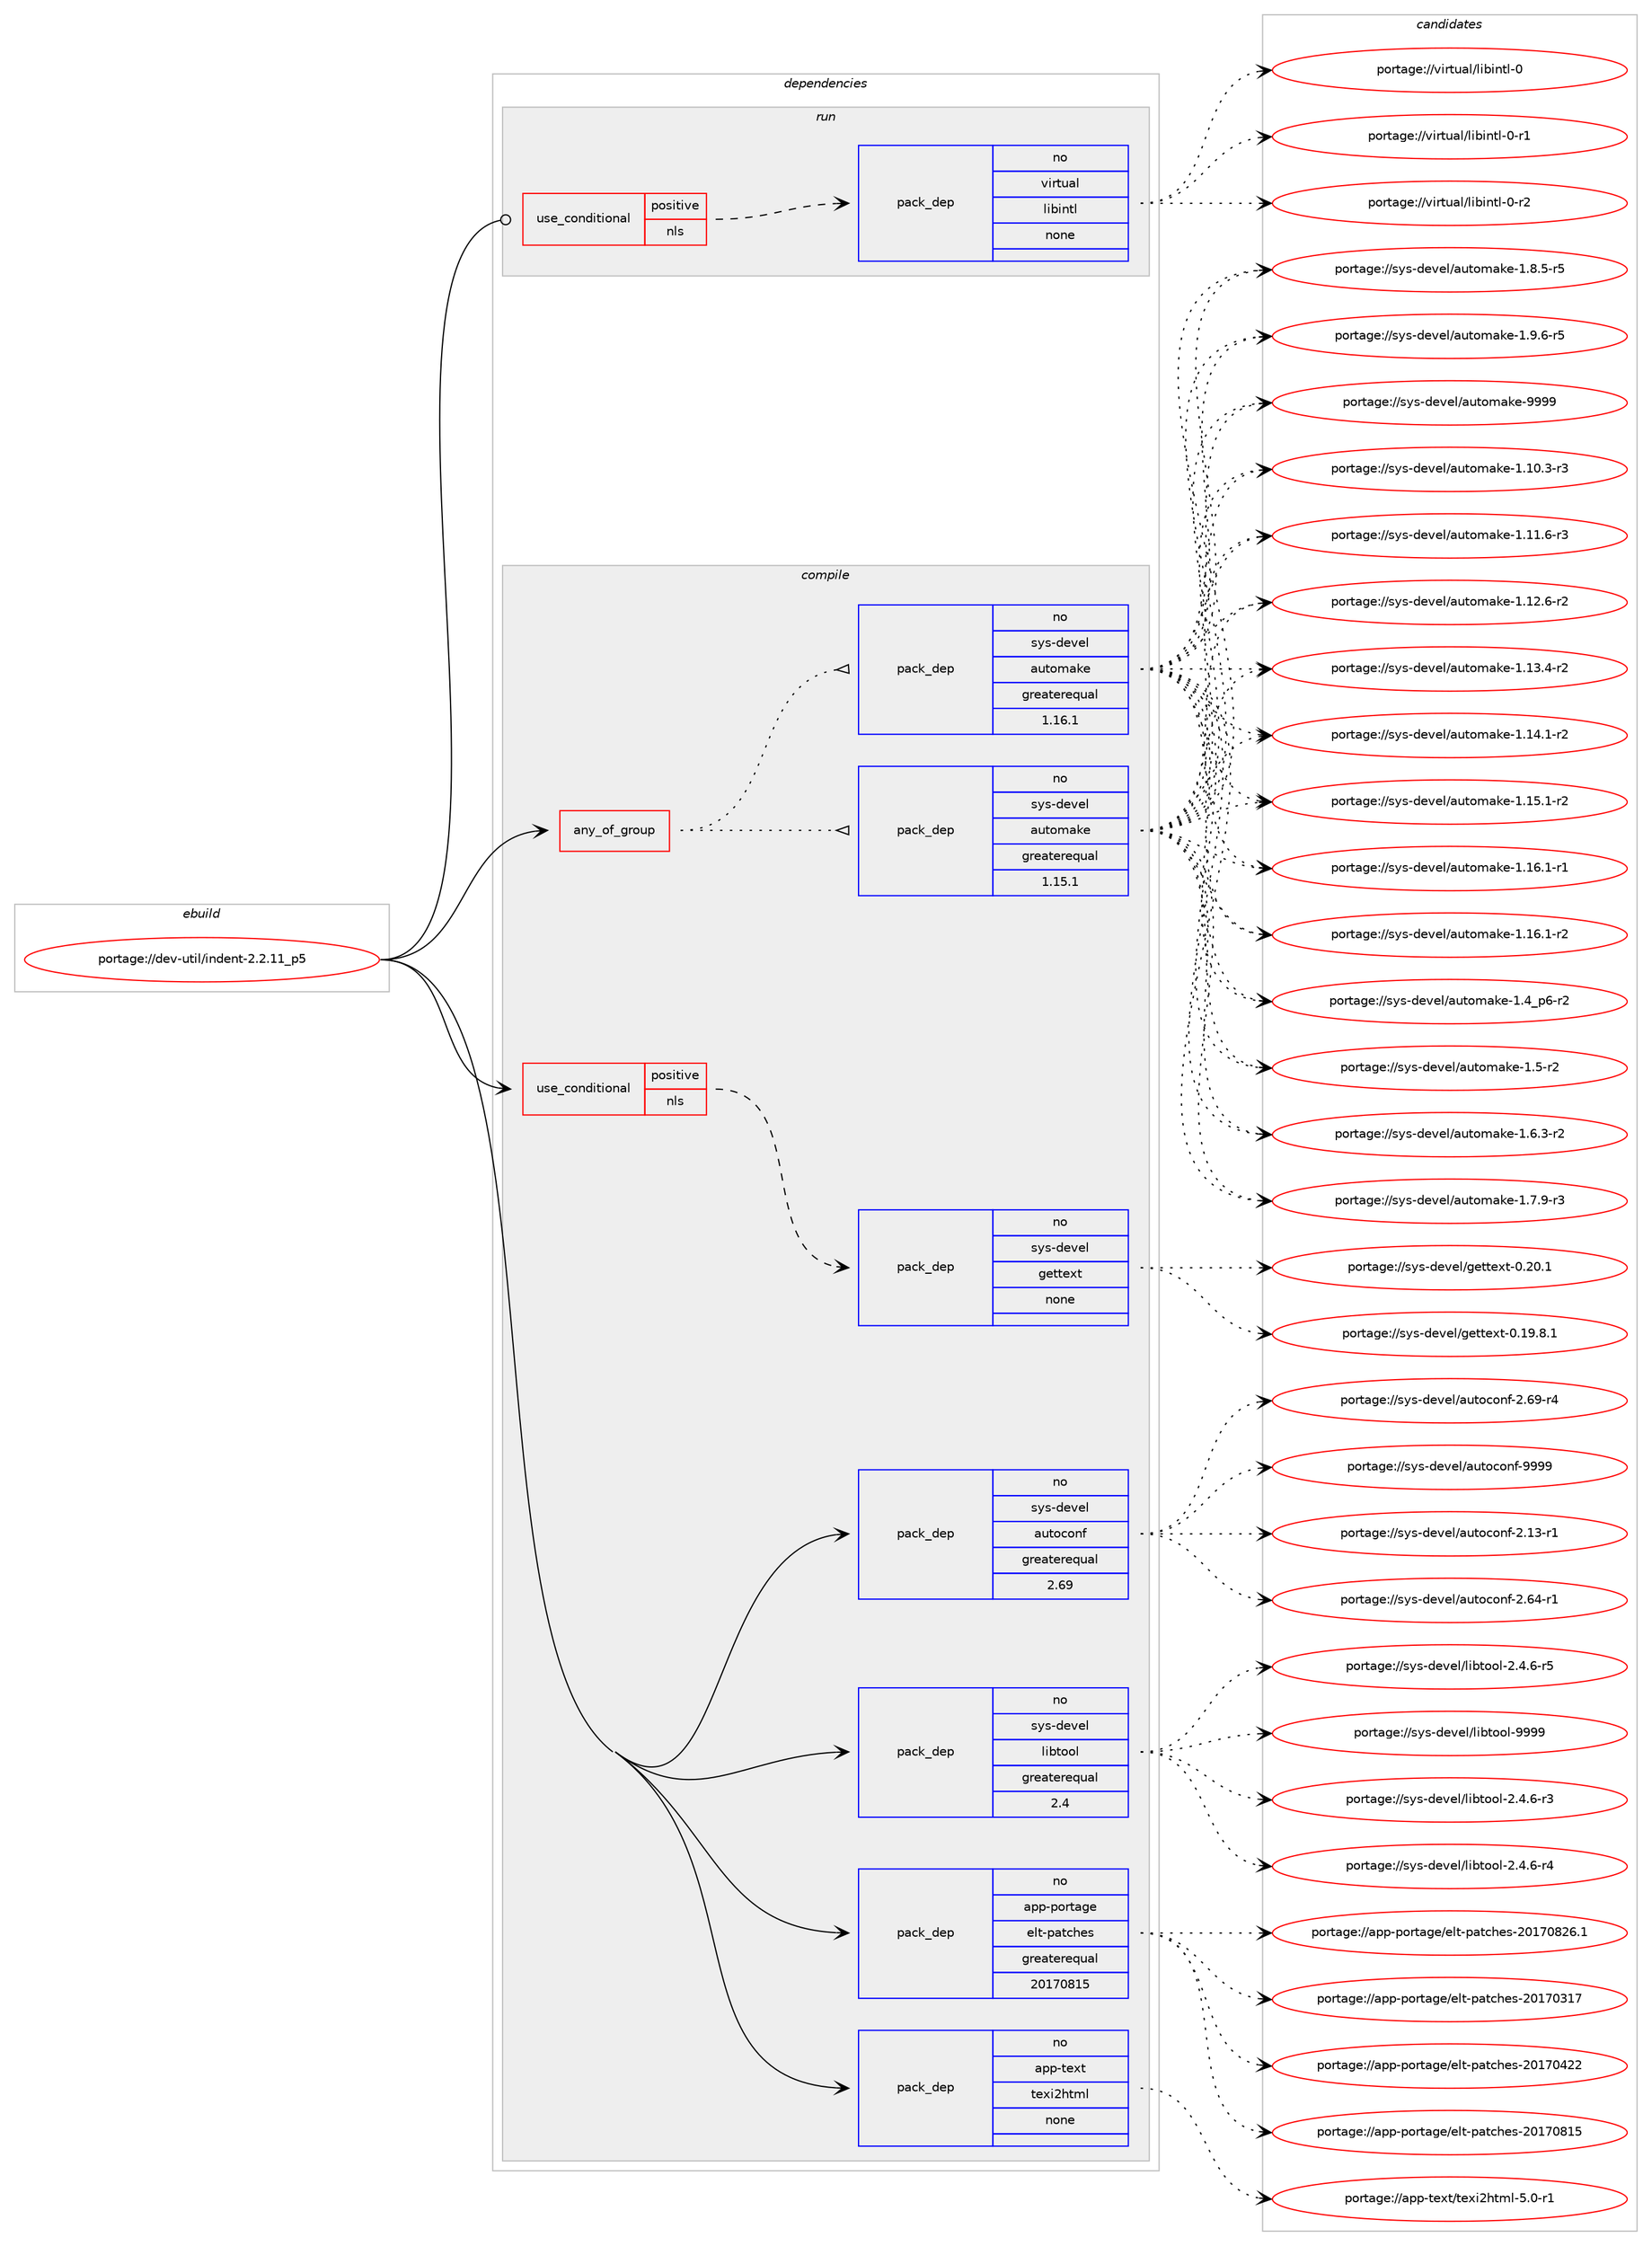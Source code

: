 digraph prolog {

# *************
# Graph options
# *************

newrank=true;
concentrate=true;
compound=true;
graph [rankdir=LR,fontname=Helvetica,fontsize=10,ranksep=1.5];#, ranksep=2.5, nodesep=0.2];
edge  [arrowhead=vee];
node  [fontname=Helvetica,fontsize=10];

# **********
# The ebuild
# **********

subgraph cluster_leftcol {
color=gray;
rank=same;
label=<<i>ebuild</i>>;
id [label="portage://dev-util/indent-2.2.11_p5", color=red, width=4, href="../dev-util/indent-2.2.11_p5.svg"];
}

# ****************
# The dependencies
# ****************

subgraph cluster_midcol {
color=gray;
label=<<i>dependencies</i>>;
subgraph cluster_compile {
fillcolor="#eeeeee";
style=filled;
label=<<i>compile</i>>;
subgraph any3590 {
dependency263141 [label=<<TABLE BORDER="0" CELLBORDER="1" CELLSPACING="0" CELLPADDING="4"><TR><TD CELLPADDING="10">any_of_group</TD></TR></TABLE>>, shape=none, color=red];subgraph pack188107 {
dependency263142 [label=<<TABLE BORDER="0" CELLBORDER="1" CELLSPACING="0" CELLPADDING="4" WIDTH="220"><TR><TD ROWSPAN="6" CELLPADDING="30">pack_dep</TD></TR><TR><TD WIDTH="110">no</TD></TR><TR><TD>sys-devel</TD></TR><TR><TD>automake</TD></TR><TR><TD>greaterequal</TD></TR><TR><TD>1.16.1</TD></TR></TABLE>>, shape=none, color=blue];
}
dependency263141:e -> dependency263142:w [weight=20,style="dotted",arrowhead="oinv"];
subgraph pack188108 {
dependency263143 [label=<<TABLE BORDER="0" CELLBORDER="1" CELLSPACING="0" CELLPADDING="4" WIDTH="220"><TR><TD ROWSPAN="6" CELLPADDING="30">pack_dep</TD></TR><TR><TD WIDTH="110">no</TD></TR><TR><TD>sys-devel</TD></TR><TR><TD>automake</TD></TR><TR><TD>greaterequal</TD></TR><TR><TD>1.15.1</TD></TR></TABLE>>, shape=none, color=blue];
}
dependency263141:e -> dependency263143:w [weight=20,style="dotted",arrowhead="oinv"];
}
id:e -> dependency263141:w [weight=20,style="solid",arrowhead="vee"];
subgraph cond71370 {
dependency263144 [label=<<TABLE BORDER="0" CELLBORDER="1" CELLSPACING="0" CELLPADDING="4"><TR><TD ROWSPAN="3" CELLPADDING="10">use_conditional</TD></TR><TR><TD>positive</TD></TR><TR><TD>nls</TD></TR></TABLE>>, shape=none, color=red];
subgraph pack188109 {
dependency263145 [label=<<TABLE BORDER="0" CELLBORDER="1" CELLSPACING="0" CELLPADDING="4" WIDTH="220"><TR><TD ROWSPAN="6" CELLPADDING="30">pack_dep</TD></TR><TR><TD WIDTH="110">no</TD></TR><TR><TD>sys-devel</TD></TR><TR><TD>gettext</TD></TR><TR><TD>none</TD></TR><TR><TD></TD></TR></TABLE>>, shape=none, color=blue];
}
dependency263144:e -> dependency263145:w [weight=20,style="dashed",arrowhead="vee"];
}
id:e -> dependency263144:w [weight=20,style="solid",arrowhead="vee"];
subgraph pack188110 {
dependency263146 [label=<<TABLE BORDER="0" CELLBORDER="1" CELLSPACING="0" CELLPADDING="4" WIDTH="220"><TR><TD ROWSPAN="6" CELLPADDING="30">pack_dep</TD></TR><TR><TD WIDTH="110">no</TD></TR><TR><TD>app-portage</TD></TR><TR><TD>elt-patches</TD></TR><TR><TD>greaterequal</TD></TR><TR><TD>20170815</TD></TR></TABLE>>, shape=none, color=blue];
}
id:e -> dependency263146:w [weight=20,style="solid",arrowhead="vee"];
subgraph pack188111 {
dependency263147 [label=<<TABLE BORDER="0" CELLBORDER="1" CELLSPACING="0" CELLPADDING="4" WIDTH="220"><TR><TD ROWSPAN="6" CELLPADDING="30">pack_dep</TD></TR><TR><TD WIDTH="110">no</TD></TR><TR><TD>app-text</TD></TR><TR><TD>texi2html</TD></TR><TR><TD>none</TD></TR><TR><TD></TD></TR></TABLE>>, shape=none, color=blue];
}
id:e -> dependency263147:w [weight=20,style="solid",arrowhead="vee"];
subgraph pack188112 {
dependency263148 [label=<<TABLE BORDER="0" CELLBORDER="1" CELLSPACING="0" CELLPADDING="4" WIDTH="220"><TR><TD ROWSPAN="6" CELLPADDING="30">pack_dep</TD></TR><TR><TD WIDTH="110">no</TD></TR><TR><TD>sys-devel</TD></TR><TR><TD>autoconf</TD></TR><TR><TD>greaterequal</TD></TR><TR><TD>2.69</TD></TR></TABLE>>, shape=none, color=blue];
}
id:e -> dependency263148:w [weight=20,style="solid",arrowhead="vee"];
subgraph pack188113 {
dependency263149 [label=<<TABLE BORDER="0" CELLBORDER="1" CELLSPACING="0" CELLPADDING="4" WIDTH="220"><TR><TD ROWSPAN="6" CELLPADDING="30">pack_dep</TD></TR><TR><TD WIDTH="110">no</TD></TR><TR><TD>sys-devel</TD></TR><TR><TD>libtool</TD></TR><TR><TD>greaterequal</TD></TR><TR><TD>2.4</TD></TR></TABLE>>, shape=none, color=blue];
}
id:e -> dependency263149:w [weight=20,style="solid",arrowhead="vee"];
}
subgraph cluster_compileandrun {
fillcolor="#eeeeee";
style=filled;
label=<<i>compile and run</i>>;
}
subgraph cluster_run {
fillcolor="#eeeeee";
style=filled;
label=<<i>run</i>>;
subgraph cond71371 {
dependency263150 [label=<<TABLE BORDER="0" CELLBORDER="1" CELLSPACING="0" CELLPADDING="4"><TR><TD ROWSPAN="3" CELLPADDING="10">use_conditional</TD></TR><TR><TD>positive</TD></TR><TR><TD>nls</TD></TR></TABLE>>, shape=none, color=red];
subgraph pack188114 {
dependency263151 [label=<<TABLE BORDER="0" CELLBORDER="1" CELLSPACING="0" CELLPADDING="4" WIDTH="220"><TR><TD ROWSPAN="6" CELLPADDING="30">pack_dep</TD></TR><TR><TD WIDTH="110">no</TD></TR><TR><TD>virtual</TD></TR><TR><TD>libintl</TD></TR><TR><TD>none</TD></TR><TR><TD></TD></TR></TABLE>>, shape=none, color=blue];
}
dependency263150:e -> dependency263151:w [weight=20,style="dashed",arrowhead="vee"];
}
id:e -> dependency263150:w [weight=20,style="solid",arrowhead="odot"];
}
}

# **************
# The candidates
# **************

subgraph cluster_choices {
rank=same;
color=gray;
label=<<i>candidates</i>>;

subgraph choice188107 {
color=black;
nodesep=1;
choiceportage11512111545100101118101108479711711611110997107101454946494846514511451 [label="portage://sys-devel/automake-1.10.3-r3", color=red, width=4,href="../sys-devel/automake-1.10.3-r3.svg"];
choiceportage11512111545100101118101108479711711611110997107101454946494946544511451 [label="portage://sys-devel/automake-1.11.6-r3", color=red, width=4,href="../sys-devel/automake-1.11.6-r3.svg"];
choiceportage11512111545100101118101108479711711611110997107101454946495046544511450 [label="portage://sys-devel/automake-1.12.6-r2", color=red, width=4,href="../sys-devel/automake-1.12.6-r2.svg"];
choiceportage11512111545100101118101108479711711611110997107101454946495146524511450 [label="portage://sys-devel/automake-1.13.4-r2", color=red, width=4,href="../sys-devel/automake-1.13.4-r2.svg"];
choiceportage11512111545100101118101108479711711611110997107101454946495246494511450 [label="portage://sys-devel/automake-1.14.1-r2", color=red, width=4,href="../sys-devel/automake-1.14.1-r2.svg"];
choiceportage11512111545100101118101108479711711611110997107101454946495346494511450 [label="portage://sys-devel/automake-1.15.1-r2", color=red, width=4,href="../sys-devel/automake-1.15.1-r2.svg"];
choiceportage11512111545100101118101108479711711611110997107101454946495446494511449 [label="portage://sys-devel/automake-1.16.1-r1", color=red, width=4,href="../sys-devel/automake-1.16.1-r1.svg"];
choiceportage11512111545100101118101108479711711611110997107101454946495446494511450 [label="portage://sys-devel/automake-1.16.1-r2", color=red, width=4,href="../sys-devel/automake-1.16.1-r2.svg"];
choiceportage115121115451001011181011084797117116111109971071014549465295112544511450 [label="portage://sys-devel/automake-1.4_p6-r2", color=red, width=4,href="../sys-devel/automake-1.4_p6-r2.svg"];
choiceportage11512111545100101118101108479711711611110997107101454946534511450 [label="portage://sys-devel/automake-1.5-r2", color=red, width=4,href="../sys-devel/automake-1.5-r2.svg"];
choiceportage115121115451001011181011084797117116111109971071014549465446514511450 [label="portage://sys-devel/automake-1.6.3-r2", color=red, width=4,href="../sys-devel/automake-1.6.3-r2.svg"];
choiceportage115121115451001011181011084797117116111109971071014549465546574511451 [label="portage://sys-devel/automake-1.7.9-r3", color=red, width=4,href="../sys-devel/automake-1.7.9-r3.svg"];
choiceportage115121115451001011181011084797117116111109971071014549465646534511453 [label="portage://sys-devel/automake-1.8.5-r5", color=red, width=4,href="../sys-devel/automake-1.8.5-r5.svg"];
choiceportage115121115451001011181011084797117116111109971071014549465746544511453 [label="portage://sys-devel/automake-1.9.6-r5", color=red, width=4,href="../sys-devel/automake-1.9.6-r5.svg"];
choiceportage115121115451001011181011084797117116111109971071014557575757 [label="portage://sys-devel/automake-9999", color=red, width=4,href="../sys-devel/automake-9999.svg"];
dependency263142:e -> choiceportage11512111545100101118101108479711711611110997107101454946494846514511451:w [style=dotted,weight="100"];
dependency263142:e -> choiceportage11512111545100101118101108479711711611110997107101454946494946544511451:w [style=dotted,weight="100"];
dependency263142:e -> choiceportage11512111545100101118101108479711711611110997107101454946495046544511450:w [style=dotted,weight="100"];
dependency263142:e -> choiceportage11512111545100101118101108479711711611110997107101454946495146524511450:w [style=dotted,weight="100"];
dependency263142:e -> choiceportage11512111545100101118101108479711711611110997107101454946495246494511450:w [style=dotted,weight="100"];
dependency263142:e -> choiceportage11512111545100101118101108479711711611110997107101454946495346494511450:w [style=dotted,weight="100"];
dependency263142:e -> choiceportage11512111545100101118101108479711711611110997107101454946495446494511449:w [style=dotted,weight="100"];
dependency263142:e -> choiceportage11512111545100101118101108479711711611110997107101454946495446494511450:w [style=dotted,weight="100"];
dependency263142:e -> choiceportage115121115451001011181011084797117116111109971071014549465295112544511450:w [style=dotted,weight="100"];
dependency263142:e -> choiceportage11512111545100101118101108479711711611110997107101454946534511450:w [style=dotted,weight="100"];
dependency263142:e -> choiceportage115121115451001011181011084797117116111109971071014549465446514511450:w [style=dotted,weight="100"];
dependency263142:e -> choiceportage115121115451001011181011084797117116111109971071014549465546574511451:w [style=dotted,weight="100"];
dependency263142:e -> choiceportage115121115451001011181011084797117116111109971071014549465646534511453:w [style=dotted,weight="100"];
dependency263142:e -> choiceportage115121115451001011181011084797117116111109971071014549465746544511453:w [style=dotted,weight="100"];
dependency263142:e -> choiceportage115121115451001011181011084797117116111109971071014557575757:w [style=dotted,weight="100"];
}
subgraph choice188108 {
color=black;
nodesep=1;
choiceportage11512111545100101118101108479711711611110997107101454946494846514511451 [label="portage://sys-devel/automake-1.10.3-r3", color=red, width=4,href="../sys-devel/automake-1.10.3-r3.svg"];
choiceportage11512111545100101118101108479711711611110997107101454946494946544511451 [label="portage://sys-devel/automake-1.11.6-r3", color=red, width=4,href="../sys-devel/automake-1.11.6-r3.svg"];
choiceportage11512111545100101118101108479711711611110997107101454946495046544511450 [label="portage://sys-devel/automake-1.12.6-r2", color=red, width=4,href="../sys-devel/automake-1.12.6-r2.svg"];
choiceportage11512111545100101118101108479711711611110997107101454946495146524511450 [label="portage://sys-devel/automake-1.13.4-r2", color=red, width=4,href="../sys-devel/automake-1.13.4-r2.svg"];
choiceportage11512111545100101118101108479711711611110997107101454946495246494511450 [label="portage://sys-devel/automake-1.14.1-r2", color=red, width=4,href="../sys-devel/automake-1.14.1-r2.svg"];
choiceportage11512111545100101118101108479711711611110997107101454946495346494511450 [label="portage://sys-devel/automake-1.15.1-r2", color=red, width=4,href="../sys-devel/automake-1.15.1-r2.svg"];
choiceportage11512111545100101118101108479711711611110997107101454946495446494511449 [label="portage://sys-devel/automake-1.16.1-r1", color=red, width=4,href="../sys-devel/automake-1.16.1-r1.svg"];
choiceportage11512111545100101118101108479711711611110997107101454946495446494511450 [label="portage://sys-devel/automake-1.16.1-r2", color=red, width=4,href="../sys-devel/automake-1.16.1-r2.svg"];
choiceportage115121115451001011181011084797117116111109971071014549465295112544511450 [label="portage://sys-devel/automake-1.4_p6-r2", color=red, width=4,href="../sys-devel/automake-1.4_p6-r2.svg"];
choiceportage11512111545100101118101108479711711611110997107101454946534511450 [label="portage://sys-devel/automake-1.5-r2", color=red, width=4,href="../sys-devel/automake-1.5-r2.svg"];
choiceportage115121115451001011181011084797117116111109971071014549465446514511450 [label="portage://sys-devel/automake-1.6.3-r2", color=red, width=4,href="../sys-devel/automake-1.6.3-r2.svg"];
choiceportage115121115451001011181011084797117116111109971071014549465546574511451 [label="portage://sys-devel/automake-1.7.9-r3", color=red, width=4,href="../sys-devel/automake-1.7.9-r3.svg"];
choiceportage115121115451001011181011084797117116111109971071014549465646534511453 [label="portage://sys-devel/automake-1.8.5-r5", color=red, width=4,href="../sys-devel/automake-1.8.5-r5.svg"];
choiceportage115121115451001011181011084797117116111109971071014549465746544511453 [label="portage://sys-devel/automake-1.9.6-r5", color=red, width=4,href="../sys-devel/automake-1.9.6-r5.svg"];
choiceportage115121115451001011181011084797117116111109971071014557575757 [label="portage://sys-devel/automake-9999", color=red, width=4,href="../sys-devel/automake-9999.svg"];
dependency263143:e -> choiceportage11512111545100101118101108479711711611110997107101454946494846514511451:w [style=dotted,weight="100"];
dependency263143:e -> choiceportage11512111545100101118101108479711711611110997107101454946494946544511451:w [style=dotted,weight="100"];
dependency263143:e -> choiceportage11512111545100101118101108479711711611110997107101454946495046544511450:w [style=dotted,weight="100"];
dependency263143:e -> choiceportage11512111545100101118101108479711711611110997107101454946495146524511450:w [style=dotted,weight="100"];
dependency263143:e -> choiceportage11512111545100101118101108479711711611110997107101454946495246494511450:w [style=dotted,weight="100"];
dependency263143:e -> choiceportage11512111545100101118101108479711711611110997107101454946495346494511450:w [style=dotted,weight="100"];
dependency263143:e -> choiceportage11512111545100101118101108479711711611110997107101454946495446494511449:w [style=dotted,weight="100"];
dependency263143:e -> choiceportage11512111545100101118101108479711711611110997107101454946495446494511450:w [style=dotted,weight="100"];
dependency263143:e -> choiceportage115121115451001011181011084797117116111109971071014549465295112544511450:w [style=dotted,weight="100"];
dependency263143:e -> choiceportage11512111545100101118101108479711711611110997107101454946534511450:w [style=dotted,weight="100"];
dependency263143:e -> choiceportage115121115451001011181011084797117116111109971071014549465446514511450:w [style=dotted,weight="100"];
dependency263143:e -> choiceportage115121115451001011181011084797117116111109971071014549465546574511451:w [style=dotted,weight="100"];
dependency263143:e -> choiceportage115121115451001011181011084797117116111109971071014549465646534511453:w [style=dotted,weight="100"];
dependency263143:e -> choiceportage115121115451001011181011084797117116111109971071014549465746544511453:w [style=dotted,weight="100"];
dependency263143:e -> choiceportage115121115451001011181011084797117116111109971071014557575757:w [style=dotted,weight="100"];
}
subgraph choice188109 {
color=black;
nodesep=1;
choiceportage1151211154510010111810110847103101116116101120116454846495746564649 [label="portage://sys-devel/gettext-0.19.8.1", color=red, width=4,href="../sys-devel/gettext-0.19.8.1.svg"];
choiceportage115121115451001011181011084710310111611610112011645484650484649 [label="portage://sys-devel/gettext-0.20.1", color=red, width=4,href="../sys-devel/gettext-0.20.1.svg"];
dependency263145:e -> choiceportage1151211154510010111810110847103101116116101120116454846495746564649:w [style=dotted,weight="100"];
dependency263145:e -> choiceportage115121115451001011181011084710310111611610112011645484650484649:w [style=dotted,weight="100"];
}
subgraph choice188110 {
color=black;
nodesep=1;
choiceportage97112112451121111141169710310147101108116451129711699104101115455048495548514955 [label="portage://app-portage/elt-patches-20170317", color=red, width=4,href="../app-portage/elt-patches-20170317.svg"];
choiceportage97112112451121111141169710310147101108116451129711699104101115455048495548525050 [label="portage://app-portage/elt-patches-20170422", color=red, width=4,href="../app-portage/elt-patches-20170422.svg"];
choiceportage97112112451121111141169710310147101108116451129711699104101115455048495548564953 [label="portage://app-portage/elt-patches-20170815", color=red, width=4,href="../app-portage/elt-patches-20170815.svg"];
choiceportage971121124511211111411697103101471011081164511297116991041011154550484955485650544649 [label="portage://app-portage/elt-patches-20170826.1", color=red, width=4,href="../app-portage/elt-patches-20170826.1.svg"];
dependency263146:e -> choiceportage97112112451121111141169710310147101108116451129711699104101115455048495548514955:w [style=dotted,weight="100"];
dependency263146:e -> choiceportage97112112451121111141169710310147101108116451129711699104101115455048495548525050:w [style=dotted,weight="100"];
dependency263146:e -> choiceportage97112112451121111141169710310147101108116451129711699104101115455048495548564953:w [style=dotted,weight="100"];
dependency263146:e -> choiceportage971121124511211111411697103101471011081164511297116991041011154550484955485650544649:w [style=dotted,weight="100"];
}
subgraph choice188111 {
color=black;
nodesep=1;
choiceportage97112112451161011201164711610112010550104116109108455346484511449 [label="portage://app-text/texi2html-5.0-r1", color=red, width=4,href="../app-text/texi2html-5.0-r1.svg"];
dependency263147:e -> choiceportage97112112451161011201164711610112010550104116109108455346484511449:w [style=dotted,weight="100"];
}
subgraph choice188112 {
color=black;
nodesep=1;
choiceportage1151211154510010111810110847971171161119911111010245504649514511449 [label="portage://sys-devel/autoconf-2.13-r1", color=red, width=4,href="../sys-devel/autoconf-2.13-r1.svg"];
choiceportage1151211154510010111810110847971171161119911111010245504654524511449 [label="portage://sys-devel/autoconf-2.64-r1", color=red, width=4,href="../sys-devel/autoconf-2.64-r1.svg"];
choiceportage1151211154510010111810110847971171161119911111010245504654574511452 [label="portage://sys-devel/autoconf-2.69-r4", color=red, width=4,href="../sys-devel/autoconf-2.69-r4.svg"];
choiceportage115121115451001011181011084797117116111991111101024557575757 [label="portage://sys-devel/autoconf-9999", color=red, width=4,href="../sys-devel/autoconf-9999.svg"];
dependency263148:e -> choiceportage1151211154510010111810110847971171161119911111010245504649514511449:w [style=dotted,weight="100"];
dependency263148:e -> choiceportage1151211154510010111810110847971171161119911111010245504654524511449:w [style=dotted,weight="100"];
dependency263148:e -> choiceportage1151211154510010111810110847971171161119911111010245504654574511452:w [style=dotted,weight="100"];
dependency263148:e -> choiceportage115121115451001011181011084797117116111991111101024557575757:w [style=dotted,weight="100"];
}
subgraph choice188113 {
color=black;
nodesep=1;
choiceportage1151211154510010111810110847108105981161111111084550465246544511451 [label="portage://sys-devel/libtool-2.4.6-r3", color=red, width=4,href="../sys-devel/libtool-2.4.6-r3.svg"];
choiceportage1151211154510010111810110847108105981161111111084550465246544511452 [label="portage://sys-devel/libtool-2.4.6-r4", color=red, width=4,href="../sys-devel/libtool-2.4.6-r4.svg"];
choiceportage1151211154510010111810110847108105981161111111084550465246544511453 [label="portage://sys-devel/libtool-2.4.6-r5", color=red, width=4,href="../sys-devel/libtool-2.4.6-r5.svg"];
choiceportage1151211154510010111810110847108105981161111111084557575757 [label="portage://sys-devel/libtool-9999", color=red, width=4,href="../sys-devel/libtool-9999.svg"];
dependency263149:e -> choiceportage1151211154510010111810110847108105981161111111084550465246544511451:w [style=dotted,weight="100"];
dependency263149:e -> choiceportage1151211154510010111810110847108105981161111111084550465246544511452:w [style=dotted,weight="100"];
dependency263149:e -> choiceportage1151211154510010111810110847108105981161111111084550465246544511453:w [style=dotted,weight="100"];
dependency263149:e -> choiceportage1151211154510010111810110847108105981161111111084557575757:w [style=dotted,weight="100"];
}
subgraph choice188114 {
color=black;
nodesep=1;
choiceportage1181051141161179710847108105981051101161084548 [label="portage://virtual/libintl-0", color=red, width=4,href="../virtual/libintl-0.svg"];
choiceportage11810511411611797108471081059810511011610845484511449 [label="portage://virtual/libintl-0-r1", color=red, width=4,href="../virtual/libintl-0-r1.svg"];
choiceportage11810511411611797108471081059810511011610845484511450 [label="portage://virtual/libintl-0-r2", color=red, width=4,href="../virtual/libintl-0-r2.svg"];
dependency263151:e -> choiceportage1181051141161179710847108105981051101161084548:w [style=dotted,weight="100"];
dependency263151:e -> choiceportage11810511411611797108471081059810511011610845484511449:w [style=dotted,weight="100"];
dependency263151:e -> choiceportage11810511411611797108471081059810511011610845484511450:w [style=dotted,weight="100"];
}
}

}
